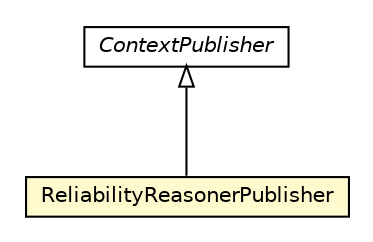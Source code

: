 #!/usr/local/bin/dot
#
# Class diagram 
# Generated by UMLGraph version R5_6-24-gf6e263 (http://www.umlgraph.org/)
#

digraph G {
	edge [fontname="Helvetica",fontsize=10,labelfontname="Helvetica",labelfontsize=10];
	node [fontname="Helvetica",fontsize=10,shape=plaintext];
	nodesep=0.25;
	ranksep=0.5;
	// org.universAAL.middleware.context.ContextPublisher
	c6867730 [label=<<table title="org.universAAL.middleware.context.ContextPublisher" border="0" cellborder="1" cellspacing="0" cellpadding="2" port="p" href="../../middleware/context/ContextPublisher.html">
		<tr><td><table border="0" cellspacing="0" cellpadding="1">
<tr><td align="center" balign="center"><font face="Helvetica-Oblique"> ContextPublisher </font></td></tr>
		</table></td></tr>
		</table>>, URL="../../middleware/context/ContextPublisher.html", fontname="Helvetica", fontcolor="black", fontsize=10.0];
	// org.universAAL.reliability.reasoner.ReliabilityReasonerPublisher
	c6868739 [label=<<table title="org.universAAL.reliability.reasoner.ReliabilityReasonerPublisher" border="0" cellborder="1" cellspacing="0" cellpadding="2" port="p" bgcolor="lemonChiffon" href="./ReliabilityReasonerPublisher.html">
		<tr><td><table border="0" cellspacing="0" cellpadding="1">
<tr><td align="center" balign="center"> ReliabilityReasonerPublisher </td></tr>
		</table></td></tr>
		</table>>, URL="./ReliabilityReasonerPublisher.html", fontname="Helvetica", fontcolor="black", fontsize=10.0];
	//org.universAAL.reliability.reasoner.ReliabilityReasonerPublisher extends org.universAAL.middleware.context.ContextPublisher
	c6867730:p -> c6868739:p [dir=back,arrowtail=empty];
}

